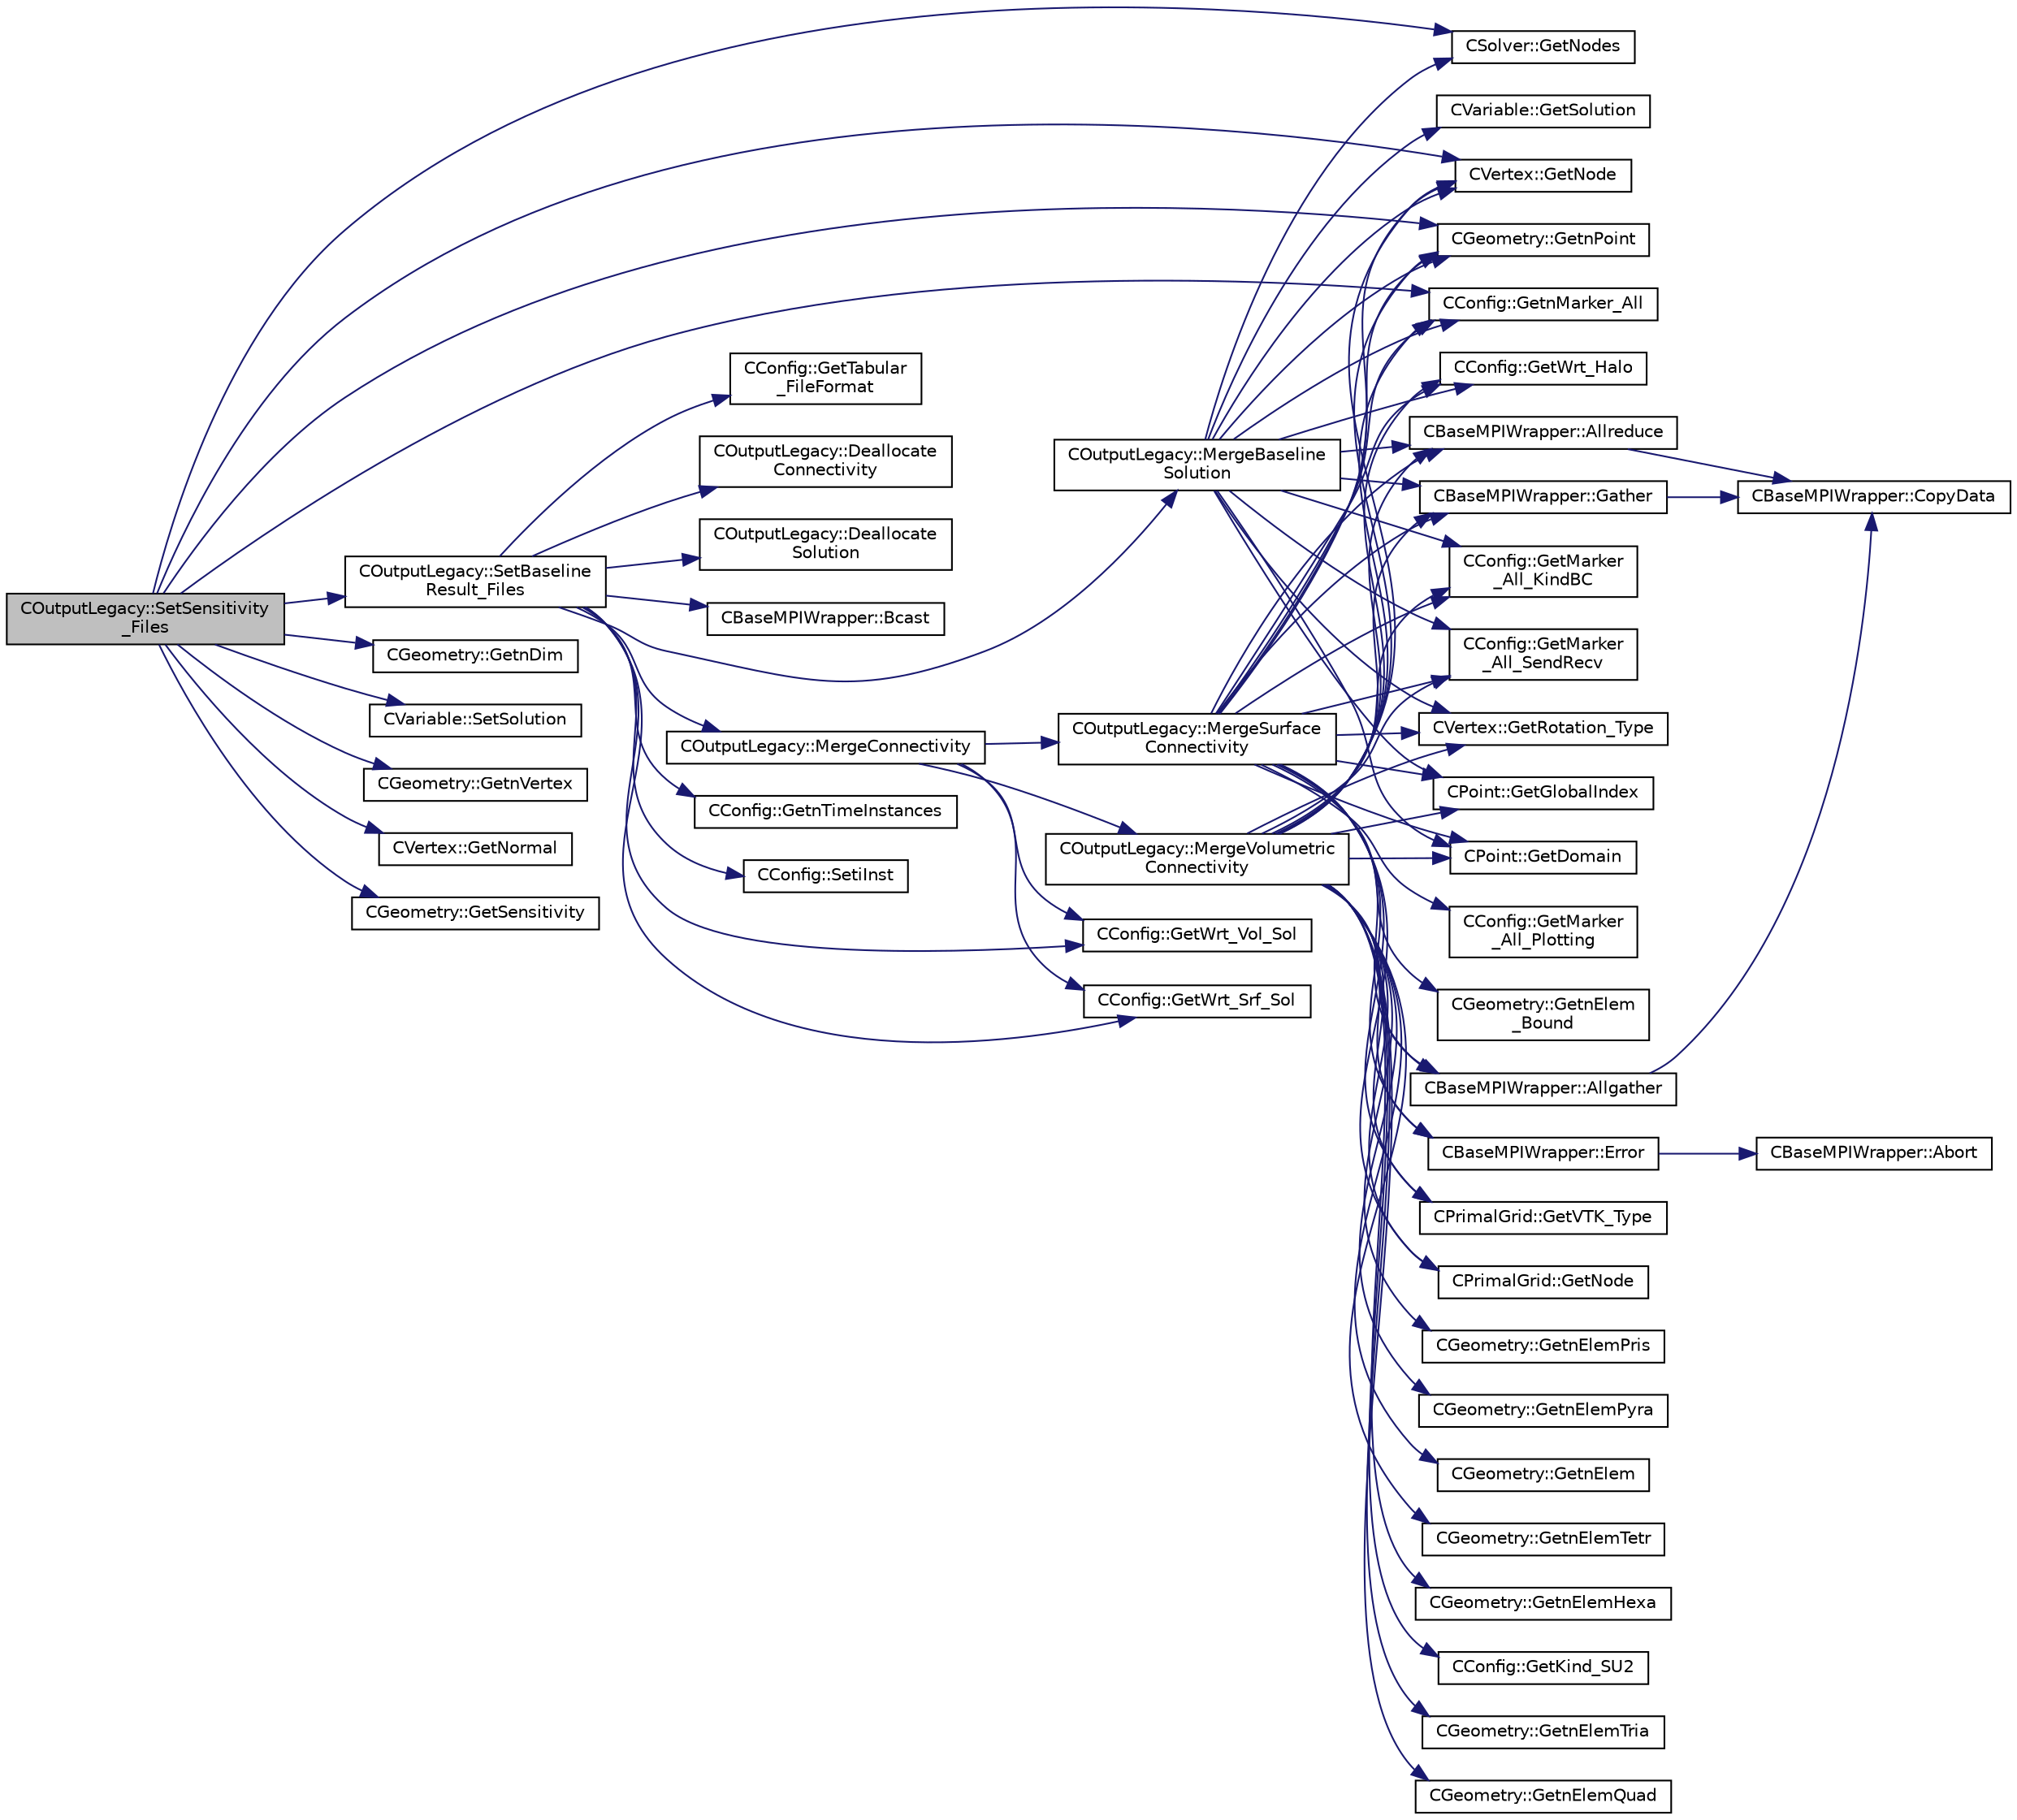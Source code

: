 digraph "COutputLegacy::SetSensitivity_Files"
{
  edge [fontname="Helvetica",fontsize="10",labelfontname="Helvetica",labelfontsize="10"];
  node [fontname="Helvetica",fontsize="10",shape=record];
  rankdir="LR";
  Node1669 [label="COutputLegacy::SetSensitivity\l_Files",height=0.2,width=0.4,color="black", fillcolor="grey75", style="filled", fontcolor="black"];
  Node1669 -> Node1670 [color="midnightblue",fontsize="10",style="solid",fontname="Helvetica"];
  Node1670 [label="CGeometry::GetnPoint",height=0.2,width=0.4,color="black", fillcolor="white", style="filled",URL="$class_c_geometry.html#aa68b666b38f4d2c7021736ae86940f44",tooltip="Get number of points. "];
  Node1669 -> Node1671 [color="midnightblue",fontsize="10",style="solid",fontname="Helvetica"];
  Node1671 [label="CGeometry::GetnDim",height=0.2,width=0.4,color="black", fillcolor="white", style="filled",URL="$class_c_geometry.html#a2af01006c0c4f74ba089582f1a3587fe",tooltip="Get number of coordinates. "];
  Node1669 -> Node1672 [color="midnightblue",fontsize="10",style="solid",fontname="Helvetica"];
  Node1672 [label="CConfig::GetnMarker_All",height=0.2,width=0.4,color="black", fillcolor="white", style="filled",URL="$class_c_config.html#a300c4884edfc0c2acf395036439004f4",tooltip="Get the total number of boundary markers including send/receive domains. "];
  Node1669 -> Node1673 [color="midnightblue",fontsize="10",style="solid",fontname="Helvetica"];
  Node1673 [label="CSolver::GetNodes",height=0.2,width=0.4,color="black", fillcolor="white", style="filled",URL="$class_c_solver.html#af3198e52a2ea377bb765647b5e697197",tooltip="Allow outside access to the nodes of the solver, containing conservatives, primitives, etc. "];
  Node1669 -> Node1674 [color="midnightblue",fontsize="10",style="solid",fontname="Helvetica"];
  Node1674 [label="CVariable::SetSolution",height=0.2,width=0.4,color="black", fillcolor="white", style="filled",URL="$class_c_variable.html#a22fbbd7bc6491672843000644a05c6a5",tooltip="Set the value of the solution, all variables. "];
  Node1669 -> Node1675 [color="midnightblue",fontsize="10",style="solid",fontname="Helvetica"];
  Node1675 [label="CGeometry::GetnVertex",height=0.2,width=0.4,color="black", fillcolor="white", style="filled",URL="$class_c_geometry.html#a55427e474834af1941e13750b17975be",tooltip="Get number of vertices. "];
  Node1669 -> Node1676 [color="midnightblue",fontsize="10",style="solid",fontname="Helvetica"];
  Node1676 [label="CVertex::GetNode",height=0.2,width=0.4,color="black", fillcolor="white", style="filled",URL="$class_c_vertex.html#a95c513bf927464157ed96b6c79779a1f",tooltip="Get the node of the vertex. "];
  Node1669 -> Node1677 [color="midnightblue",fontsize="10",style="solid",fontname="Helvetica"];
  Node1677 [label="CVertex::GetNormal",height=0.2,width=0.4,color="black", fillcolor="white", style="filled",URL="$class_c_vertex.html#a0d289163c6f3384822fcb9ae86fc1c39",tooltip="Copy the the normal vector of a face. "];
  Node1669 -> Node1678 [color="midnightblue",fontsize="10",style="solid",fontname="Helvetica"];
  Node1678 [label="CGeometry::GetSensitivity",height=0.2,width=0.4,color="black", fillcolor="white", style="filled",URL="$class_c_geometry.html#a7c3ed4d11acc494d373099fadcde64f5",tooltip="A virtual member. "];
  Node1669 -> Node1679 [color="midnightblue",fontsize="10",style="solid",fontname="Helvetica"];
  Node1679 [label="COutputLegacy::SetBaseline\lResult_Files",height=0.2,width=0.4,color="black", fillcolor="white", style="filled",URL="$class_c_output_legacy.html#aa494f988736bb5a657fcaf9b8e0c2e85",tooltip="Writes and organizes the all the output files, except the history one, for serial computations..."];
  Node1679 -> Node1680 [color="midnightblue",fontsize="10",style="solid",fontname="Helvetica"];
  Node1680 [label="CConfig::GetnTimeInstances",height=0.2,width=0.4,color="black", fillcolor="white", style="filled",URL="$class_c_config.html#a2e52fd45c8b5179c9cb3ce5fff935f11",tooltip="Retrieves the number of periodic time instances for Harmonic Balance. "];
  Node1679 -> Node1681 [color="midnightblue",fontsize="10",style="solid",fontname="Helvetica"];
  Node1681 [label="CConfig::SetiInst",height=0.2,width=0.4,color="black", fillcolor="white", style="filled",URL="$class_c_config.html#a6dab8885337e23ee4cdca66b39a2e88c",tooltip="Set the current instance. "];
  Node1679 -> Node1682 [color="midnightblue",fontsize="10",style="solid",fontname="Helvetica"];
  Node1682 [label="CConfig::GetWrt_Vol_Sol",height=0.2,width=0.4,color="black", fillcolor="white", style="filled",URL="$class_c_config.html#a7a93effee952830203f6d9e59afb3c10",tooltip="Get information about writing a volume solution file. "];
  Node1679 -> Node1683 [color="midnightblue",fontsize="10",style="solid",fontname="Helvetica"];
  Node1683 [label="CConfig::GetWrt_Srf_Sol",height=0.2,width=0.4,color="black", fillcolor="white", style="filled",URL="$class_c_config.html#af20a02c728330d647cb81c4649f510d4",tooltip="Get information about writing a surface solution file. "];
  Node1679 -> Node1684 [color="midnightblue",fontsize="10",style="solid",fontname="Helvetica"];
  Node1684 [label="CConfig::GetTabular\l_FileFormat",height=0.2,width=0.4,color="black", fillcolor="white", style="filled",URL="$class_c_config.html#ada7c747b29da89590dfbcc33e62e8f3e",tooltip="Get the format of the output solution. "];
  Node1679 -> Node1685 [color="midnightblue",fontsize="10",style="solid",fontname="Helvetica"];
  Node1685 [label="COutputLegacy::MergeConnectivity",height=0.2,width=0.4,color="black", fillcolor="white", style="filled",URL="$class_c_output_legacy.html#a1fca7d82115b30a586f40c1d8bdc94d3",tooltip="Merge the geometry into a data structure used for output file writing. "];
  Node1685 -> Node1682 [color="midnightblue",fontsize="10",style="solid",fontname="Helvetica"];
  Node1685 -> Node1683 [color="midnightblue",fontsize="10",style="solid",fontname="Helvetica"];
  Node1685 -> Node1686 [color="midnightblue",fontsize="10",style="solid",fontname="Helvetica"];
  Node1686 [label="COutputLegacy::MergeVolumetric\lConnectivity",height=0.2,width=0.4,color="black", fillcolor="white", style="filled",URL="$class_c_output_legacy.html#a39d17bdf99d1d93c84834a4f04527c84",tooltip="Merge the connectivity for a single element type from all processors. "];
  Node1686 -> Node1687 [color="midnightblue",fontsize="10",style="solid",fontname="Helvetica"];
  Node1687 [label="CConfig::GetWrt_Halo",height=0.2,width=0.4,color="black", fillcolor="white", style="filled",URL="$class_c_config.html#a3d32189ce78a3e64358b9d5030606ffa",tooltip="Get information about writing rind layers to the solution files. "];
  Node1686 -> Node1688 [color="midnightblue",fontsize="10",style="solid",fontname="Helvetica"];
  Node1688 [label="CConfig::GetKind_SU2",height=0.2,width=0.4,color="black", fillcolor="white", style="filled",URL="$class_c_config.html#a47df59fbfd882e2fa8fc71691292659b",tooltip="Get the kind of SU2 software component. "];
  Node1686 -> Node1689 [color="midnightblue",fontsize="10",style="solid",fontname="Helvetica"];
  Node1689 [label="CGeometry::GetnElemTria",height=0.2,width=0.4,color="black", fillcolor="white", style="filled",URL="$class_c_geometry.html#a9608f284351cef96b3332bfee6009a32",tooltip="A virtual member. "];
  Node1686 -> Node1690 [color="midnightblue",fontsize="10",style="solid",fontname="Helvetica"];
  Node1690 [label="CGeometry::GetnElemQuad",height=0.2,width=0.4,color="black", fillcolor="white", style="filled",URL="$class_c_geometry.html#ac07d7e3099078797e2bf61cda823eaf4",tooltip="A virtual member. "];
  Node1686 -> Node1691 [color="midnightblue",fontsize="10",style="solid",fontname="Helvetica"];
  Node1691 [label="CGeometry::GetnElemTetr",height=0.2,width=0.4,color="black", fillcolor="white", style="filled",URL="$class_c_geometry.html#ae1c68a6d2cf97360d084ea823ac0c8de",tooltip="A virtual member. "];
  Node1686 -> Node1692 [color="midnightblue",fontsize="10",style="solid",fontname="Helvetica"];
  Node1692 [label="CGeometry::GetnElemHexa",height=0.2,width=0.4,color="black", fillcolor="white", style="filled",URL="$class_c_geometry.html#a79a3d4162aaa318547e8ece980d7dab7",tooltip="A virtual member. "];
  Node1686 -> Node1693 [color="midnightblue",fontsize="10",style="solid",fontname="Helvetica"];
  Node1693 [label="CGeometry::GetnElemPris",height=0.2,width=0.4,color="black", fillcolor="white", style="filled",URL="$class_c_geometry.html#a2879fc32fcfe90cfb201681e8604eff3",tooltip="A virtual member. "];
  Node1686 -> Node1694 [color="midnightblue",fontsize="10",style="solid",fontname="Helvetica"];
  Node1694 [label="CGeometry::GetnElemPyra",height=0.2,width=0.4,color="black", fillcolor="white", style="filled",URL="$class_c_geometry.html#ad85e5a3fe91d8af52188770635a2744d",tooltip="A virtual member. "];
  Node1686 -> Node1695 [color="midnightblue",fontsize="10",style="solid",fontname="Helvetica"];
  Node1695 [label="CBaseMPIWrapper::Error",height=0.2,width=0.4,color="black", fillcolor="white", style="filled",URL="$class_c_base_m_p_i_wrapper.html#a04457c47629bda56704e6a8804833eeb"];
  Node1695 -> Node1696 [color="midnightblue",fontsize="10",style="solid",fontname="Helvetica"];
  Node1696 [label="CBaseMPIWrapper::Abort",height=0.2,width=0.4,color="black", fillcolor="white", style="filled",URL="$class_c_base_m_p_i_wrapper.html#a21ef5681e2acb532d345e9bab173ef07"];
  Node1686 -> Node1697 [color="midnightblue",fontsize="10",style="solid",fontname="Helvetica"];
  Node1697 [label="CBaseMPIWrapper::Allreduce",height=0.2,width=0.4,color="black", fillcolor="white", style="filled",URL="$class_c_base_m_p_i_wrapper.html#a637b6fd917a8ca91ce748ba88e0d66b6"];
  Node1697 -> Node1698 [color="midnightblue",fontsize="10",style="solid",fontname="Helvetica"];
  Node1698 [label="CBaseMPIWrapper::CopyData",height=0.2,width=0.4,color="black", fillcolor="white", style="filled",URL="$class_c_base_m_p_i_wrapper.html#a4725cc1dd65b161b483e812a538a5e36"];
  Node1686 -> Node1699 [color="midnightblue",fontsize="10",style="solid",fontname="Helvetica"];
  Node1699 [label="CBaseMPIWrapper::Gather",height=0.2,width=0.4,color="black", fillcolor="white", style="filled",URL="$class_c_base_m_p_i_wrapper.html#a39e59958c13f7fefc74062ba2ff149f1"];
  Node1699 -> Node1698 [color="midnightblue",fontsize="10",style="solid",fontname="Helvetica"];
  Node1686 -> Node1672 [color="midnightblue",fontsize="10",style="solid",fontname="Helvetica"];
  Node1686 -> Node1700 [color="midnightblue",fontsize="10",style="solid",fontname="Helvetica"];
  Node1700 [label="CConfig::GetMarker\l_All_KindBC",height=0.2,width=0.4,color="black", fillcolor="white", style="filled",URL="$class_c_config.html#a57d43acc1457d2d27095ce006218862e",tooltip="Get the kind of boundary for each marker. "];
  Node1686 -> Node1701 [color="midnightblue",fontsize="10",style="solid",fontname="Helvetica"];
  Node1701 [label="CConfig::GetMarker\l_All_SendRecv",height=0.2,width=0.4,color="black", fillcolor="white", style="filled",URL="$class_c_config.html#a778a77ff2b9e1d359eab9b2d2106fa81",tooltip="Get the send-receive information for a marker val_marker. "];
  Node1686 -> Node1676 [color="midnightblue",fontsize="10",style="solid",fontname="Helvetica"];
  Node1686 -> Node1702 [color="midnightblue",fontsize="10",style="solid",fontname="Helvetica"];
  Node1702 [label="CVertex::GetRotation_Type",height=0.2,width=0.4,color="black", fillcolor="white", style="filled",URL="$class_c_vertex.html#a4f79701d89ed5eaaf6c4c41566a319d7",tooltip="Get the type of rotation associated to the vertex. "];
  Node1686 -> Node1703 [color="midnightblue",fontsize="10",style="solid",fontname="Helvetica"];
  Node1703 [label="CPoint::GetGlobalIndex",height=0.2,width=0.4,color="black", fillcolor="white", style="filled",URL="$class_c_point.html#ab546170a5a03ef210a75fc5531910050",tooltip="Get the global index in a parallel computation. "];
  Node1686 -> Node1704 [color="midnightblue",fontsize="10",style="solid",fontname="Helvetica"];
  Node1704 [label="CBaseMPIWrapper::Allgather",height=0.2,width=0.4,color="black", fillcolor="white", style="filled",URL="$class_c_base_m_p_i_wrapper.html#a55195abbb7206e08a4933fa53cd41923"];
  Node1704 -> Node1698 [color="midnightblue",fontsize="10",style="solid",fontname="Helvetica"];
  Node1686 -> Node1670 [color="midnightblue",fontsize="10",style="solid",fontname="Helvetica"];
  Node1686 -> Node1705 [color="midnightblue",fontsize="10",style="solid",fontname="Helvetica"];
  Node1705 [label="CPoint::GetDomain",height=0.2,width=0.4,color="black", fillcolor="white", style="filled",URL="$class_c_point.html#a1d7e22a60d4cfef356af1cba2bab3e55",tooltip="For parallel computation, its indicates if a point must be computed or not. "];
  Node1686 -> Node1706 [color="midnightblue",fontsize="10",style="solid",fontname="Helvetica"];
  Node1706 [label="CGeometry::GetnElem",height=0.2,width=0.4,color="black", fillcolor="white", style="filled",URL="$class_c_geometry.html#a4ae48ec038df1f5ee7c1daadabea5e99",tooltip="Get number of elements. "];
  Node1686 -> Node1707 [color="midnightblue",fontsize="10",style="solid",fontname="Helvetica"];
  Node1707 [label="CPrimalGrid::GetVTK_Type",height=0.2,width=0.4,color="black", fillcolor="white", style="filled",URL="$class_c_primal_grid.html#adb676897e7cf4a83ceb83065e7c6a04f",tooltip="A pure virtual member. "];
  Node1686 -> Node1708 [color="midnightblue",fontsize="10",style="solid",fontname="Helvetica"];
  Node1708 [label="CPrimalGrid::GetNode",height=0.2,width=0.4,color="black", fillcolor="white", style="filled",URL="$class_c_primal_grid.html#a4fc7b6b6ac5025325c7e68fb56fbeef8",tooltip="A pure virtual member. "];
  Node1685 -> Node1709 [color="midnightblue",fontsize="10",style="solid",fontname="Helvetica"];
  Node1709 [label="COutputLegacy::MergeSurface\lConnectivity",height=0.2,width=0.4,color="black", fillcolor="white", style="filled",URL="$class_c_output_legacy.html#a1269e5646bfd84fcc9d0154906a8c558",tooltip="Merge the connectivity for a single element type from all processors. "];
  Node1709 -> Node1687 [color="midnightblue",fontsize="10",style="solid",fontname="Helvetica"];
  Node1709 -> Node1672 [color="midnightblue",fontsize="10",style="solid",fontname="Helvetica"];
  Node1709 -> Node1710 [color="midnightblue",fontsize="10",style="solid",fontname="Helvetica"];
  Node1710 [label="CConfig::GetMarker\l_All_Plotting",height=0.2,width=0.4,color="black", fillcolor="white", style="filled",URL="$class_c_config.html#a842c696afec970f97c070b32cae79d37",tooltip="Get the plotting information for a marker val_marker. "];
  Node1709 -> Node1711 [color="midnightblue",fontsize="10",style="solid",fontname="Helvetica"];
  Node1711 [label="CGeometry::GetnElem\l_Bound",height=0.2,width=0.4,color="black", fillcolor="white", style="filled",URL="$class_c_geometry.html#a4b903006a657111168bcfd5ad5ff2a35",tooltip="Get the number of boundary elements. "];
  Node1709 -> Node1707 [color="midnightblue",fontsize="10",style="solid",fontname="Helvetica"];
  Node1709 -> Node1695 [color="midnightblue",fontsize="10",style="solid",fontname="Helvetica"];
  Node1709 -> Node1697 [color="midnightblue",fontsize="10",style="solid",fontname="Helvetica"];
  Node1709 -> Node1699 [color="midnightblue",fontsize="10",style="solid",fontname="Helvetica"];
  Node1709 -> Node1700 [color="midnightblue",fontsize="10",style="solid",fontname="Helvetica"];
  Node1709 -> Node1701 [color="midnightblue",fontsize="10",style="solid",fontname="Helvetica"];
  Node1709 -> Node1676 [color="midnightblue",fontsize="10",style="solid",fontname="Helvetica"];
  Node1709 -> Node1702 [color="midnightblue",fontsize="10",style="solid",fontname="Helvetica"];
  Node1709 -> Node1703 [color="midnightblue",fontsize="10",style="solid",fontname="Helvetica"];
  Node1709 -> Node1704 [color="midnightblue",fontsize="10",style="solid",fontname="Helvetica"];
  Node1709 -> Node1670 [color="midnightblue",fontsize="10",style="solid",fontname="Helvetica"];
  Node1709 -> Node1705 [color="midnightblue",fontsize="10",style="solid",fontname="Helvetica"];
  Node1709 -> Node1708 [color="midnightblue",fontsize="10",style="solid",fontname="Helvetica"];
  Node1679 -> Node1712 [color="midnightblue",fontsize="10",style="solid",fontname="Helvetica"];
  Node1712 [label="COutputLegacy::MergeBaseline\lSolution",height=0.2,width=0.4,color="black", fillcolor="white", style="filled",URL="$class_c_output_legacy.html#ac379839291d78c2e41636b544584f647",tooltip="Merge the solution into a data structure used for output file writing. "];
  Node1712 -> Node1670 [color="midnightblue",fontsize="10",style="solid",fontname="Helvetica"];
  Node1712 -> Node1705 [color="midnightblue",fontsize="10",style="solid",fontname="Helvetica"];
  Node1712 -> Node1672 [color="midnightblue",fontsize="10",style="solid",fontname="Helvetica"];
  Node1712 -> Node1700 [color="midnightblue",fontsize="10",style="solid",fontname="Helvetica"];
  Node1712 -> Node1701 [color="midnightblue",fontsize="10",style="solid",fontname="Helvetica"];
  Node1712 -> Node1676 [color="midnightblue",fontsize="10",style="solid",fontname="Helvetica"];
  Node1712 -> Node1702 [color="midnightblue",fontsize="10",style="solid",fontname="Helvetica"];
  Node1712 -> Node1673 [color="midnightblue",fontsize="10",style="solid",fontname="Helvetica"];
  Node1712 -> Node1713 [color="midnightblue",fontsize="10",style="solid",fontname="Helvetica"];
  Node1713 [label="CVariable::GetSolution",height=0.2,width=0.4,color="black", fillcolor="white", style="filled",URL="$class_c_variable.html#a261483e39c23c1de7cb9aea7e917c121",tooltip="Get the solution. "];
  Node1712 -> Node1687 [color="midnightblue",fontsize="10",style="solid",fontname="Helvetica"];
  Node1712 -> Node1697 [color="midnightblue",fontsize="10",style="solid",fontname="Helvetica"];
  Node1712 -> Node1699 [color="midnightblue",fontsize="10",style="solid",fontname="Helvetica"];
  Node1712 -> Node1703 [color="midnightblue",fontsize="10",style="solid",fontname="Helvetica"];
  Node1679 -> Node1714 [color="midnightblue",fontsize="10",style="solid",fontname="Helvetica"];
  Node1714 [label="COutputLegacy::Deallocate\lConnectivity",height=0.2,width=0.4,color="black", fillcolor="white", style="filled",URL="$class_c_output_legacy.html#a7fe93e07e4da5e97fc111b80cc56dc70",tooltip="Deallocate temporary memory needed for merging and writing connectivity. "];
  Node1679 -> Node1715 [color="midnightblue",fontsize="10",style="solid",fontname="Helvetica"];
  Node1715 [label="COutputLegacy::Deallocate\lSolution",height=0.2,width=0.4,color="black", fillcolor="white", style="filled",URL="$class_c_output_legacy.html#aab85e54684ab065db1b47f31da054ac2",tooltip="Deallocate temporary memory needed for merging and writing solution variables. "];
  Node1679 -> Node1716 [color="midnightblue",fontsize="10",style="solid",fontname="Helvetica"];
  Node1716 [label="CBaseMPIWrapper::Bcast",height=0.2,width=0.4,color="black", fillcolor="white", style="filled",URL="$class_c_base_m_p_i_wrapper.html#ae816a2f124ea5ae95337418462514df5"];
}
